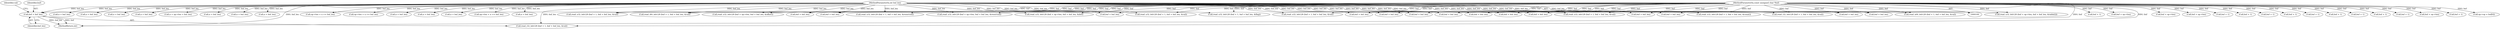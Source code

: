 digraph "0_radare2_52b1526443c1f433087928291d1c3d37a5600515@pointer" {
"1000295" [label="(Call,buf + buf_len)"];
"1000102" [label="(MethodParameterIn,const unsigned char *buf)"];
"1000103" [label="(MethodParameterIn,int buf_len)"];
"1000306" [label="(Call,n < buf_len)"];
"1000788" [label="(Call,buf + 1)"];
"1000830" [label="(Call,op->len + n <= buf_len)"];
"1000530" [label="(Call,buf + op->len)"];
"1000529" [label="(Call,read_u32_leb128 (buf + op->len, buf + buf_len, &def))"];
"1000500" [label="(Call,buf + op->len)"];
"1000633" [label="(Call,read_u32_leb128 (buf + 1, buf + buf_len, &val))"];
"1000291" [label="(Call,read_i32_leb128 (buf + 1, buf + buf_len, &val))"];
"1000660" [label="(Call,buf + op->len)"];
"1000718" [label="(Call,buf + 1)"];
"1000297" [label="(Identifier,buf_len)"];
"1000865" [label="(Call,read_u32_leb128 (buf + 1, buf + buf_len, &reserved))"];
"1000866" [label="(Call,buf + 1)"];
"1001073" [label="(MethodReturn,int)"];
"1000913" [label="(Call,buf + 1)"];
"1000676" [label="(Call,op->len + n <= buf_len)"];
"1000454" [label="(Call,buf + buf_len)"];
"1000721" [label="(Call,buf + buf_len)"];
"1000946" [label="(Call,read_i64_leb128 (buf + 1, buf + buf_len, &val))"];
"1000295" [label="(Call,buf + buf_len)"];
"1001021" [label="(Call,buf + 1)"];
"1000634" [label="(Call,buf + 1)"];
"1000648" [label="(Call,n < buf_len)"];
"1000813" [label="(Call,read_u32_leb128 (buf + op->len, buf + buf_len, &offset))"];
"1000546" [label="(Call,n + op->len < buf_len)"];
"1001035" [label="(Call,n < buf_len)"];
"1000451" [label="(Call,buf + 1)"];
"1000402" [label="(Call,buf + buf_len)"];
"1000981" [label="(Call,buf + 1)"];
"1000398" [label="(Call,read_u32_leb128 (buf + 1, buf + buf_len, &val))"];
"1000637" [label="(Call,buf + buf_len)"];
"1000103" [label="(MethodParameterIn,int buf_len)"];
"1000984" [label="(Call,buf + buf_len)"];
"1000980" [label="(Call,read_u32_leb128 (buf + 1, buf + buf_len, &val))"];
"1000514" [label="(Call,op->len + n <= buf_len)"];
"1000399" [label="(Call,buf + 1)"];
"1000947" [label="(Call,buf + 1)"];
"1000296" [label="(Identifier,buf)"];
"1000450" [label="(Call,read_u32_leb128 (buf + 1, buf + buf_len, &count))"];
"1000413" [label="(Call,n < buf_len)"];
"1000102" [label="(MethodParameterIn,const unsigned char *buf)"];
"1000814" [label="(Call,buf + op->len)"];
"1000292" [label="(Call,buf + 1)"];
"1000819" [label="(Call,buf + buf_len)"];
"1000802" [label="(Call,n < buf_len)"];
"1000110" [label="(Call,op->op = buf[0])"];
"1001020" [label="(Call,read_u64_leb128 (buf + 1, buf + buf_len, &val))"];
"1000499" [label="(Call,read_u32_leb128 (buf + op->len, buf + buf_len, &table[i]))"];
"1000880" [label="(Call,n < buf_len)"];
"1000916" [label="(Call,buf + buf_len)"];
"1000961" [label="(Call,n < buf_len)"];
"1000299" [label="(Identifier,val)"];
"1000869" [label="(Call,buf + buf_len)"];
"1000995" [label="(Call,n < buf_len)"];
"1000659" [label="(Call,read_u32_leb128 (buf + op->len, buf + buf_len, &reserved))"];
"1000717" [label="(Call,read_u32_leb128 (buf + 1, buf + buf_len, &val))"];
"1000927" [label="(Call,n < buf_len)"];
"1000787" [label="(Call,read_u32_leb128 (buf + 1, buf + buf_len, &flag))"];
"1000535" [label="(Call,buf + buf_len)"];
"1001024" [label="(Call,buf + buf_len)"];
"1000950" [label="(Call,buf + buf_len)"];
"1000465" [label="(Call,n < buf_len)"];
"1000791" [label="(Call,buf + buf_len)"];
"1000665" [label="(Call,buf + buf_len)"];
"1000912" [label="(Call,read_i32_leb128 (buf + 1, buf + buf_len, &val))"];
"1000505" [label="(Call,buf + buf_len)"];
"1000732" [label="(Call,n < buf_len)"];
"1000295" -> "1000291"  [label="AST: "];
"1000295" -> "1000297"  [label="CFG: "];
"1000296" -> "1000295"  [label="AST: "];
"1000297" -> "1000295"  [label="AST: "];
"1000299" -> "1000295"  [label="CFG: "];
"1000295" -> "1001073"  [label="DDG: buf"];
"1000295" -> "1001073"  [label="DDG: buf_len"];
"1000102" -> "1000295"  [label="DDG: buf"];
"1000103" -> "1000295"  [label="DDG: buf_len"];
"1000102" -> "1000100"  [label="AST: "];
"1000102" -> "1001073"  [label="DDG: buf"];
"1000102" -> "1000110"  [label="DDG: buf"];
"1000102" -> "1000291"  [label="DDG: buf"];
"1000102" -> "1000292"  [label="DDG: buf"];
"1000102" -> "1000398"  [label="DDG: buf"];
"1000102" -> "1000399"  [label="DDG: buf"];
"1000102" -> "1000402"  [label="DDG: buf"];
"1000102" -> "1000450"  [label="DDG: buf"];
"1000102" -> "1000451"  [label="DDG: buf"];
"1000102" -> "1000454"  [label="DDG: buf"];
"1000102" -> "1000499"  [label="DDG: buf"];
"1000102" -> "1000500"  [label="DDG: buf"];
"1000102" -> "1000505"  [label="DDG: buf"];
"1000102" -> "1000529"  [label="DDG: buf"];
"1000102" -> "1000530"  [label="DDG: buf"];
"1000102" -> "1000535"  [label="DDG: buf"];
"1000102" -> "1000633"  [label="DDG: buf"];
"1000102" -> "1000634"  [label="DDG: buf"];
"1000102" -> "1000637"  [label="DDG: buf"];
"1000102" -> "1000659"  [label="DDG: buf"];
"1000102" -> "1000660"  [label="DDG: buf"];
"1000102" -> "1000665"  [label="DDG: buf"];
"1000102" -> "1000717"  [label="DDG: buf"];
"1000102" -> "1000718"  [label="DDG: buf"];
"1000102" -> "1000721"  [label="DDG: buf"];
"1000102" -> "1000787"  [label="DDG: buf"];
"1000102" -> "1000788"  [label="DDG: buf"];
"1000102" -> "1000791"  [label="DDG: buf"];
"1000102" -> "1000813"  [label="DDG: buf"];
"1000102" -> "1000814"  [label="DDG: buf"];
"1000102" -> "1000819"  [label="DDG: buf"];
"1000102" -> "1000865"  [label="DDG: buf"];
"1000102" -> "1000866"  [label="DDG: buf"];
"1000102" -> "1000869"  [label="DDG: buf"];
"1000102" -> "1000912"  [label="DDG: buf"];
"1000102" -> "1000913"  [label="DDG: buf"];
"1000102" -> "1000916"  [label="DDG: buf"];
"1000102" -> "1000946"  [label="DDG: buf"];
"1000102" -> "1000947"  [label="DDG: buf"];
"1000102" -> "1000950"  [label="DDG: buf"];
"1000102" -> "1000980"  [label="DDG: buf"];
"1000102" -> "1000981"  [label="DDG: buf"];
"1000102" -> "1000984"  [label="DDG: buf"];
"1000102" -> "1001020"  [label="DDG: buf"];
"1000102" -> "1001021"  [label="DDG: buf"];
"1000102" -> "1001024"  [label="DDG: buf"];
"1000103" -> "1000100"  [label="AST: "];
"1000103" -> "1001073"  [label="DDG: buf_len"];
"1000103" -> "1000291"  [label="DDG: buf_len"];
"1000103" -> "1000306"  [label="DDG: buf_len"];
"1000103" -> "1000398"  [label="DDG: buf_len"];
"1000103" -> "1000402"  [label="DDG: buf_len"];
"1000103" -> "1000413"  [label="DDG: buf_len"];
"1000103" -> "1000450"  [label="DDG: buf_len"];
"1000103" -> "1000454"  [label="DDG: buf_len"];
"1000103" -> "1000465"  [label="DDG: buf_len"];
"1000103" -> "1000499"  [label="DDG: buf_len"];
"1000103" -> "1000505"  [label="DDG: buf_len"];
"1000103" -> "1000514"  [label="DDG: buf_len"];
"1000103" -> "1000529"  [label="DDG: buf_len"];
"1000103" -> "1000535"  [label="DDG: buf_len"];
"1000103" -> "1000546"  [label="DDG: buf_len"];
"1000103" -> "1000633"  [label="DDG: buf_len"];
"1000103" -> "1000637"  [label="DDG: buf_len"];
"1000103" -> "1000648"  [label="DDG: buf_len"];
"1000103" -> "1000659"  [label="DDG: buf_len"];
"1000103" -> "1000665"  [label="DDG: buf_len"];
"1000103" -> "1000676"  [label="DDG: buf_len"];
"1000103" -> "1000717"  [label="DDG: buf_len"];
"1000103" -> "1000721"  [label="DDG: buf_len"];
"1000103" -> "1000732"  [label="DDG: buf_len"];
"1000103" -> "1000787"  [label="DDG: buf_len"];
"1000103" -> "1000791"  [label="DDG: buf_len"];
"1000103" -> "1000802"  [label="DDG: buf_len"];
"1000103" -> "1000813"  [label="DDG: buf_len"];
"1000103" -> "1000819"  [label="DDG: buf_len"];
"1000103" -> "1000830"  [label="DDG: buf_len"];
"1000103" -> "1000865"  [label="DDG: buf_len"];
"1000103" -> "1000869"  [label="DDG: buf_len"];
"1000103" -> "1000880"  [label="DDG: buf_len"];
"1000103" -> "1000912"  [label="DDG: buf_len"];
"1000103" -> "1000916"  [label="DDG: buf_len"];
"1000103" -> "1000927"  [label="DDG: buf_len"];
"1000103" -> "1000946"  [label="DDG: buf_len"];
"1000103" -> "1000950"  [label="DDG: buf_len"];
"1000103" -> "1000961"  [label="DDG: buf_len"];
"1000103" -> "1000980"  [label="DDG: buf_len"];
"1000103" -> "1000984"  [label="DDG: buf_len"];
"1000103" -> "1000995"  [label="DDG: buf_len"];
"1000103" -> "1001020"  [label="DDG: buf_len"];
"1000103" -> "1001024"  [label="DDG: buf_len"];
"1000103" -> "1001035"  [label="DDG: buf_len"];
}
